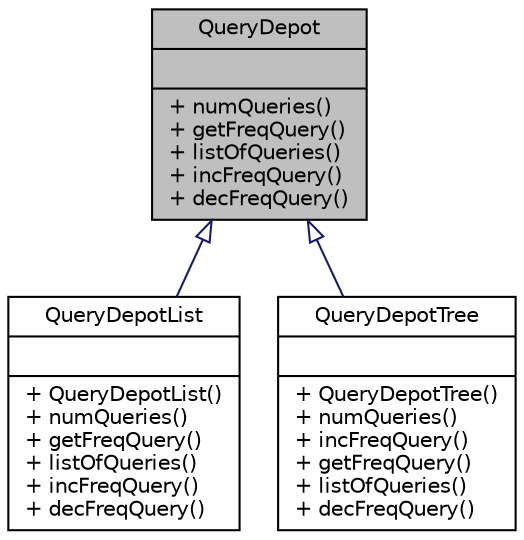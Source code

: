 digraph G
{
  edge [fontname="Helvetica",fontsize="10",labelfontname="Helvetica",labelfontsize="10"];
  node [fontname="Helvetica",fontsize="10",shape=record];
  Node1 [label="{QueryDepot\n||+ numQueries()\l+ getFreqQuery()\l+ listOfQueries()\l+ incFreqQuery()\l+ decFreqQuery()\l}",height=0.2,width=0.4,color="black", fillcolor="grey75", style="filled" fontcolor="black"];
  Node1 -> Node2 [dir="back",color="midnightblue",fontsize="10",style="solid",arrowtail="onormal",fontname="Helvetica"];
  Node2 [label="{QueryDepotList\n||+ QueryDepotList()\l+ numQueries()\l+ getFreqQuery()\l+ listOfQueries()\l+ incFreqQuery()\l+ decFreqQuery()\l}",height=0.2,width=0.4,color="black", fillcolor="white", style="filled",URL="$d1/dbb/classQueryDepotList.html"];
  Node1 -> Node3 [dir="back",color="midnightblue",fontsize="10",style="solid",arrowtail="onormal",fontname="Helvetica"];
  Node3 [label="{QueryDepotTree\n||+ QueryDepotTree()\l+ numQueries()\l+ incFreqQuery()\l+ getFreqQuery()\l+ listOfQueries()\l+ decFreqQuery()\l}",height=0.2,width=0.4,color="black", fillcolor="white", style="filled",URL="$dc/d28/classQueryDepotTree.html"];
}
